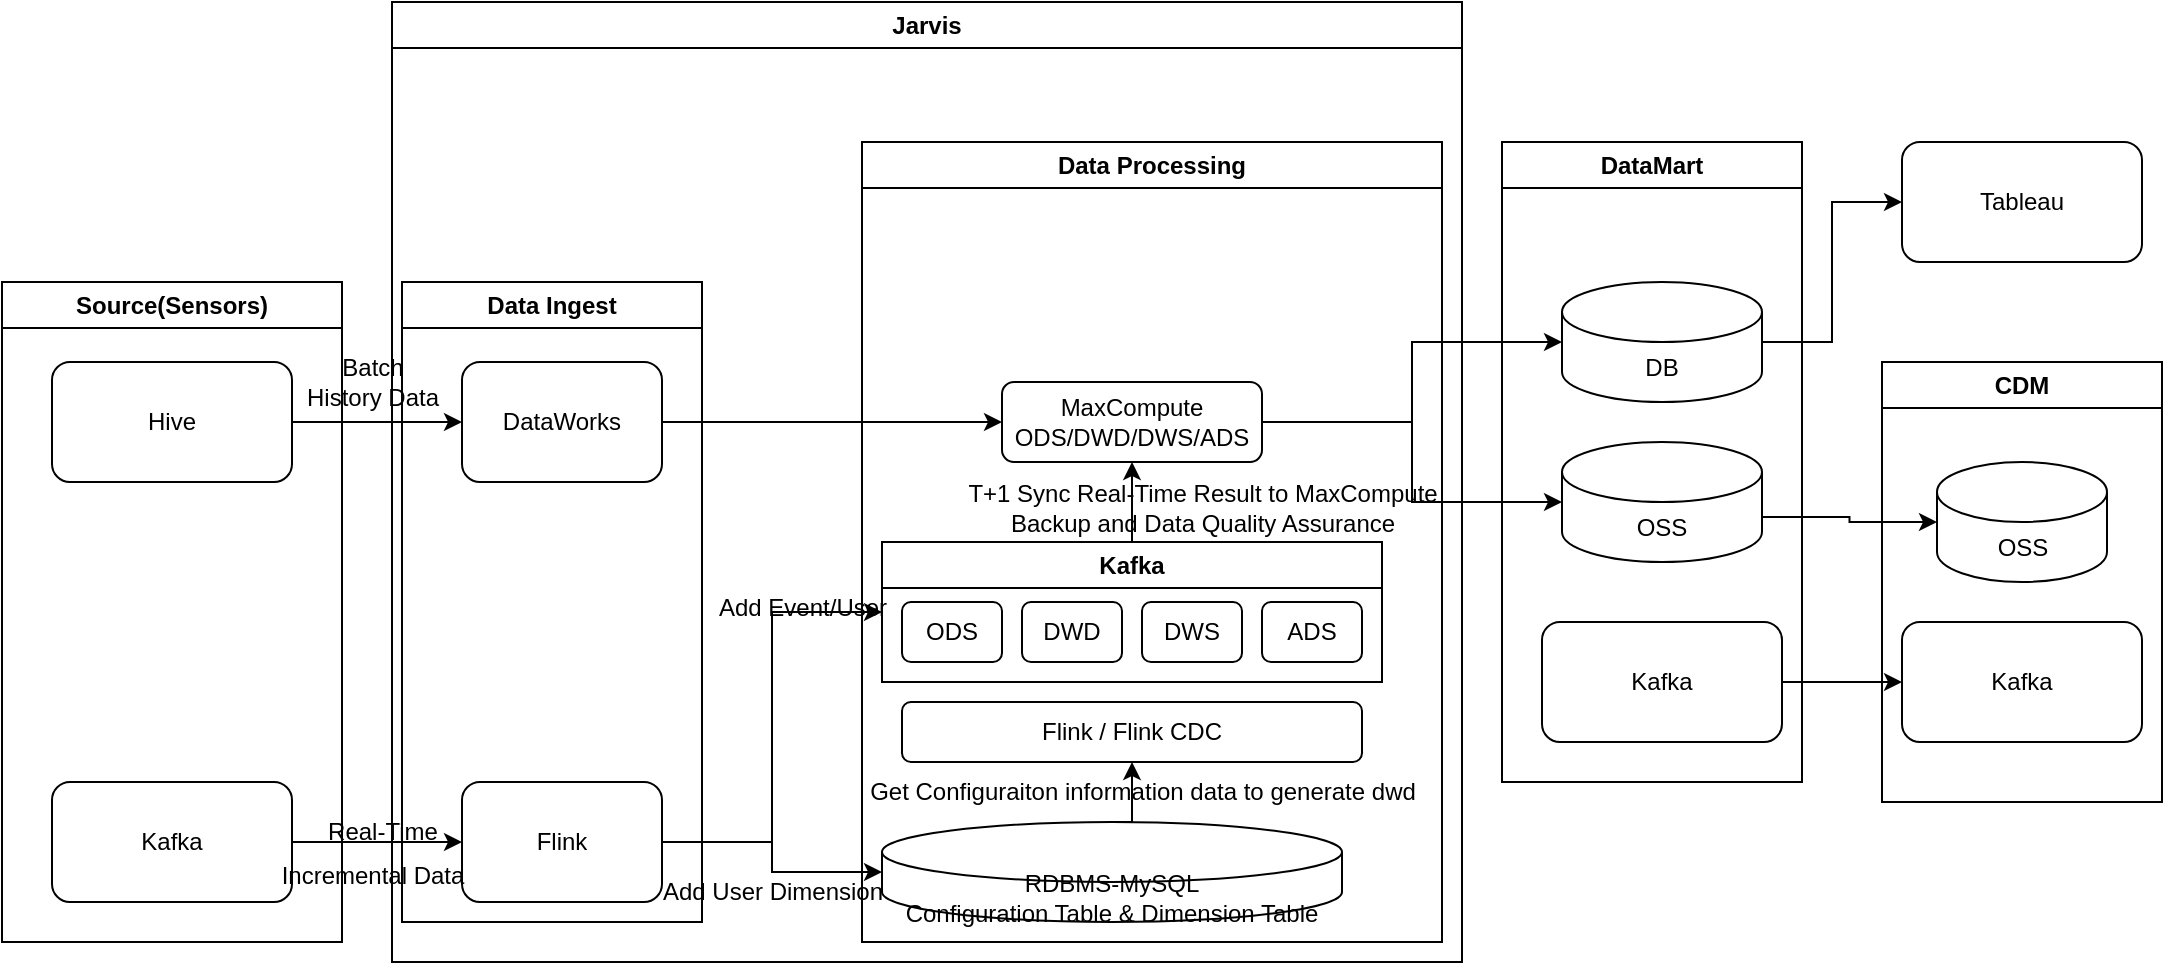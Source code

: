 <mxfile version="22.1.4" type="github">
  <diagram name="第 1 页" id="hliFrSYG5wtI27cx8HeH">
    <mxGraphModel dx="1464" dy="850" grid="1" gridSize="10" guides="1" tooltips="1" connect="1" arrows="1" fold="1" page="1" pageScale="1" pageWidth="850" pageHeight="1100" math="0" shadow="0">
      <root>
        <mxCell id="0" />
        <mxCell id="1" parent="0" />
        <mxCell id="9ZZ29q1bqQnKu1Vp3zPp-5" value="Source(Sensors)" style="swimlane;whiteSpace=wrap;html=1;" vertex="1" parent="1">
          <mxGeometry x="70" y="180" width="170" height="330" as="geometry" />
        </mxCell>
        <mxCell id="9ZZ29q1bqQnKu1Vp3zPp-6" value="Kafka" style="rounded=1;whiteSpace=wrap;html=1;" vertex="1" parent="9ZZ29q1bqQnKu1Vp3zPp-5">
          <mxGeometry x="25" y="250" width="120" height="60" as="geometry" />
        </mxCell>
        <mxCell id="9ZZ29q1bqQnKu1Vp3zPp-8" value="Hive" style="rounded=1;whiteSpace=wrap;html=1;" vertex="1" parent="9ZZ29q1bqQnKu1Vp3zPp-5">
          <mxGeometry x="25" y="40" width="120" height="60" as="geometry" />
        </mxCell>
        <mxCell id="9ZZ29q1bqQnKu1Vp3zPp-10" style="edgeStyle=orthogonalEdgeStyle;rounded=0;orthogonalLoop=1;jettySize=auto;html=1;exitX=1;exitY=0.5;exitDx=0;exitDy=0;entryX=0;entryY=0.5;entryDx=0;entryDy=0;" edge="1" parent="1" source="9ZZ29q1bqQnKu1Vp3zPp-6" target="9ZZ29q1bqQnKu1Vp3zPp-9">
          <mxGeometry relative="1" as="geometry" />
        </mxCell>
        <mxCell id="9ZZ29q1bqQnKu1Vp3zPp-11" value="Data Ingest" style="swimlane;whiteSpace=wrap;html=1;" vertex="1" parent="1">
          <mxGeometry x="270" y="180" width="150" height="320" as="geometry" />
        </mxCell>
        <mxCell id="9ZZ29q1bqQnKu1Vp3zPp-9" value="Flink" style="rounded=1;whiteSpace=wrap;html=1;" vertex="1" parent="9ZZ29q1bqQnKu1Vp3zPp-11">
          <mxGeometry x="30" y="250" width="100" height="60" as="geometry" />
        </mxCell>
        <mxCell id="9ZZ29q1bqQnKu1Vp3zPp-14" value="DataWorks" style="rounded=1;whiteSpace=wrap;html=1;" vertex="1" parent="9ZZ29q1bqQnKu1Vp3zPp-11">
          <mxGeometry x="30" y="40" width="100" height="60" as="geometry" />
        </mxCell>
        <mxCell id="9ZZ29q1bqQnKu1Vp3zPp-34" value="DataMart" style="swimlane;whiteSpace=wrap;html=1;startSize=23;" vertex="1" parent="1">
          <mxGeometry x="820" y="110" width="150" height="320" as="geometry" />
        </mxCell>
        <mxCell id="9ZZ29q1bqQnKu1Vp3zPp-47" value="DB" style="shape=cylinder3;whiteSpace=wrap;html=1;boundedLbl=1;backgroundOutline=1;size=15;" vertex="1" parent="9ZZ29q1bqQnKu1Vp3zPp-34">
          <mxGeometry x="30" y="70" width="100" height="60" as="geometry" />
        </mxCell>
        <mxCell id="9ZZ29q1bqQnKu1Vp3zPp-48" value="OSS" style="shape=cylinder3;whiteSpace=wrap;html=1;boundedLbl=1;backgroundOutline=1;size=15;" vertex="1" parent="9ZZ29q1bqQnKu1Vp3zPp-34">
          <mxGeometry x="30" y="150" width="100" height="60" as="geometry" />
        </mxCell>
        <mxCell id="9ZZ29q1bqQnKu1Vp3zPp-58" value="Kafka" style="rounded=1;whiteSpace=wrap;html=1;" vertex="1" parent="9ZZ29q1bqQnKu1Vp3zPp-34">
          <mxGeometry x="20" y="240" width="120" height="60" as="geometry" />
        </mxCell>
        <mxCell id="9ZZ29q1bqQnKu1Vp3zPp-50" value="CDM" style="swimlane;whiteSpace=wrap;html=1;startSize=23;" vertex="1" parent="1">
          <mxGeometry x="1010" y="220" width="140" height="220" as="geometry" />
        </mxCell>
        <mxCell id="9ZZ29q1bqQnKu1Vp3zPp-51" value="OSS" style="shape=cylinder3;whiteSpace=wrap;html=1;boundedLbl=1;backgroundOutline=1;size=15;" vertex="1" parent="9ZZ29q1bqQnKu1Vp3zPp-50">
          <mxGeometry x="27.5" y="50" width="85" height="60" as="geometry" />
        </mxCell>
        <mxCell id="9ZZ29q1bqQnKu1Vp3zPp-59" value="Kafka" style="rounded=1;whiteSpace=wrap;html=1;" vertex="1" parent="9ZZ29q1bqQnKu1Vp3zPp-50">
          <mxGeometry x="10" y="130" width="120" height="60" as="geometry" />
        </mxCell>
        <mxCell id="9ZZ29q1bqQnKu1Vp3zPp-57" value="Tableau" style="rounded=1;whiteSpace=wrap;html=1;" vertex="1" parent="1">
          <mxGeometry x="1020" y="110" width="120" height="60" as="geometry" />
        </mxCell>
        <mxCell id="9ZZ29q1bqQnKu1Vp3zPp-60" style="edgeStyle=orthogonalEdgeStyle;rounded=0;orthogonalLoop=1;jettySize=auto;html=1;exitX=1;exitY=0.5;exitDx=0;exitDy=0;" edge="1" parent="1" source="9ZZ29q1bqQnKu1Vp3zPp-58" target="9ZZ29q1bqQnKu1Vp3zPp-59">
          <mxGeometry relative="1" as="geometry" />
        </mxCell>
        <mxCell id="9ZZ29q1bqQnKu1Vp3zPp-61" style="edgeStyle=orthogonalEdgeStyle;rounded=0;orthogonalLoop=1;jettySize=auto;html=1;exitX=1;exitY=0;exitDx=0;exitDy=37.5;exitPerimeter=0;entryX=0;entryY=0.5;entryDx=0;entryDy=0;entryPerimeter=0;" edge="1" parent="1" source="9ZZ29q1bqQnKu1Vp3zPp-48" target="9ZZ29q1bqQnKu1Vp3zPp-51">
          <mxGeometry relative="1" as="geometry" />
        </mxCell>
        <mxCell id="9ZZ29q1bqQnKu1Vp3zPp-62" style="edgeStyle=orthogonalEdgeStyle;rounded=0;orthogonalLoop=1;jettySize=auto;html=1;exitX=1;exitY=0.5;exitDx=0;exitDy=0;exitPerimeter=0;entryX=0;entryY=0.5;entryDx=0;entryDy=0;" edge="1" parent="1" source="9ZZ29q1bqQnKu1Vp3zPp-47" target="9ZZ29q1bqQnKu1Vp3zPp-57">
          <mxGeometry relative="1" as="geometry" />
        </mxCell>
        <mxCell id="9ZZ29q1bqQnKu1Vp3zPp-64" style="edgeStyle=orthogonalEdgeStyle;rounded=0;orthogonalLoop=1;jettySize=auto;html=1;exitX=1;exitY=0.5;exitDx=0;exitDy=0;entryX=0;entryY=0.5;entryDx=0;entryDy=0;entryPerimeter=0;" edge="1" parent="1" source="9ZZ29q1bqQnKu1Vp3zPp-19" target="9ZZ29q1bqQnKu1Vp3zPp-48">
          <mxGeometry relative="1" as="geometry" />
        </mxCell>
        <mxCell id="9ZZ29q1bqQnKu1Vp3zPp-65" style="edgeStyle=orthogonalEdgeStyle;rounded=0;orthogonalLoop=1;jettySize=auto;html=1;exitX=1;exitY=0.5;exitDx=0;exitDy=0;entryX=0;entryY=0.5;entryDx=0;entryDy=0;entryPerimeter=0;" edge="1" parent="1" source="9ZZ29q1bqQnKu1Vp3zPp-19" target="9ZZ29q1bqQnKu1Vp3zPp-47">
          <mxGeometry relative="1" as="geometry" />
        </mxCell>
        <mxCell id="9ZZ29q1bqQnKu1Vp3zPp-66" value="T+1 Sync Real-Time Result to MaxCompute&lt;br&gt;Backup and Data Quality Assurance" style="text;html=1;align=center;verticalAlign=middle;resizable=0;points=[];autosize=1;strokeColor=none;fillColor=none;" vertex="1" parent="1">
          <mxGeometry x="540" y="273" width="260" height="40" as="geometry" />
        </mxCell>
        <mxCell id="9ZZ29q1bqQnKu1Vp3zPp-67" style="edgeStyle=orthogonalEdgeStyle;rounded=0;orthogonalLoop=1;jettySize=auto;html=1;exitX=1;exitY=0.5;exitDx=0;exitDy=0;entryX=0;entryY=0.5;entryDx=0;entryDy=0;" edge="1" parent="1" source="9ZZ29q1bqQnKu1Vp3zPp-9" target="9ZZ29q1bqQnKu1Vp3zPp-27">
          <mxGeometry relative="1" as="geometry" />
        </mxCell>
        <mxCell id="9ZZ29q1bqQnKu1Vp3zPp-68" style="edgeStyle=orthogonalEdgeStyle;rounded=0;orthogonalLoop=1;jettySize=auto;html=1;exitX=1;exitY=0.5;exitDx=0;exitDy=0;entryX=0;entryY=0.5;entryDx=0;entryDy=0;entryPerimeter=0;" edge="1" parent="1" source="9ZZ29q1bqQnKu1Vp3zPp-9" target="9ZZ29q1bqQnKu1Vp3zPp-23">
          <mxGeometry relative="1" as="geometry" />
        </mxCell>
        <mxCell id="9ZZ29q1bqQnKu1Vp3zPp-69" value="Add Event/User" style="text;html=1;align=center;verticalAlign=middle;resizable=0;points=[];autosize=1;strokeColor=none;fillColor=none;" vertex="1" parent="1">
          <mxGeometry x="415" y="328" width="110" height="30" as="geometry" />
        </mxCell>
        <mxCell id="9ZZ29q1bqQnKu1Vp3zPp-72" value="Add User Dimension" style="text;html=1;align=center;verticalAlign=middle;resizable=0;points=[];autosize=1;strokeColor=none;fillColor=none;" vertex="1" parent="1">
          <mxGeometry x="390" y="470" width="130" height="30" as="geometry" />
        </mxCell>
        <mxCell id="9ZZ29q1bqQnKu1Vp3zPp-73" value="Real-Time" style="text;html=1;align=center;verticalAlign=middle;resizable=0;points=[];autosize=1;strokeColor=none;fillColor=none;" vertex="1" parent="1">
          <mxGeometry x="220" y="440" width="80" height="30" as="geometry" />
        </mxCell>
        <mxCell id="9ZZ29q1bqQnKu1Vp3zPp-75" style="edgeStyle=orthogonalEdgeStyle;rounded=0;orthogonalLoop=1;jettySize=auto;html=1;exitX=1;exitY=0.5;exitDx=0;exitDy=0;entryX=0;entryY=0.5;entryDx=0;entryDy=0;" edge="1" parent="1" source="9ZZ29q1bqQnKu1Vp3zPp-8" target="9ZZ29q1bqQnKu1Vp3zPp-14">
          <mxGeometry relative="1" as="geometry" />
        </mxCell>
        <mxCell id="9ZZ29q1bqQnKu1Vp3zPp-76" value="Batch&lt;br&gt;History Data" style="text;html=1;align=center;verticalAlign=middle;resizable=0;points=[];autosize=1;strokeColor=none;fillColor=none;" vertex="1" parent="1">
          <mxGeometry x="210" y="210" width="90" height="40" as="geometry" />
        </mxCell>
        <mxCell id="9ZZ29q1bqQnKu1Vp3zPp-74" value="Incremental Data" style="text;html=1;align=center;verticalAlign=middle;resizable=0;points=[];autosize=1;strokeColor=none;fillColor=none;" vertex="1" parent="1">
          <mxGeometry x="200" y="462" width="110" height="30" as="geometry" />
        </mxCell>
        <mxCell id="9ZZ29q1bqQnKu1Vp3zPp-78" value="Jarvis" style="swimlane;whiteSpace=wrap;html=1;" vertex="1" parent="1">
          <mxGeometry x="265" y="40" width="535" height="480" as="geometry" />
        </mxCell>
        <mxCell id="9ZZ29q1bqQnKu1Vp3zPp-17" value="Data Processing" style="swimlane;whiteSpace=wrap;html=1;startSize=23;" vertex="1" parent="9ZZ29q1bqQnKu1Vp3zPp-78">
          <mxGeometry x="235" y="70" width="290" height="400" as="geometry" />
        </mxCell>
        <mxCell id="9ZZ29q1bqQnKu1Vp3zPp-18" value="ODS" style="rounded=1;whiteSpace=wrap;html=1;" vertex="1" parent="9ZZ29q1bqQnKu1Vp3zPp-17">
          <mxGeometry x="20" y="230" width="50" height="30" as="geometry" />
        </mxCell>
        <mxCell id="9ZZ29q1bqQnKu1Vp3zPp-19" value="MaxCompute&lt;br&gt;ODS/DWD/DWS/ADS" style="rounded=1;whiteSpace=wrap;html=1;" vertex="1" parent="9ZZ29q1bqQnKu1Vp3zPp-17">
          <mxGeometry x="70" y="120" width="130" height="40" as="geometry" />
        </mxCell>
        <mxCell id="9ZZ29q1bqQnKu1Vp3zPp-22" value="Flink / Flink CDC" style="rounded=1;whiteSpace=wrap;html=1;" vertex="1" parent="9ZZ29q1bqQnKu1Vp3zPp-17">
          <mxGeometry x="20" y="280" width="230" height="30" as="geometry" />
        </mxCell>
        <mxCell id="9ZZ29q1bqQnKu1Vp3zPp-24" style="edgeStyle=orthogonalEdgeStyle;rounded=0;orthogonalLoop=1;jettySize=auto;html=1;exitX=0.5;exitY=0;exitDx=0;exitDy=0;exitPerimeter=0;entryX=0.5;entryY=1;entryDx=0;entryDy=0;" edge="1" parent="9ZZ29q1bqQnKu1Vp3zPp-17" source="9ZZ29q1bqQnKu1Vp3zPp-23" target="9ZZ29q1bqQnKu1Vp3zPp-22">
          <mxGeometry relative="1" as="geometry" />
        </mxCell>
        <mxCell id="9ZZ29q1bqQnKu1Vp3zPp-23" value="RDBMS-MySQL&lt;br&gt;Configuration Table &amp;amp; Dimension Table" style="shape=cylinder3;whiteSpace=wrap;html=1;boundedLbl=1;backgroundOutline=1;size=15;" vertex="1" parent="9ZZ29q1bqQnKu1Vp3zPp-17">
          <mxGeometry x="10" y="340" width="230" height="50" as="geometry" />
        </mxCell>
        <mxCell id="9ZZ29q1bqQnKu1Vp3zPp-25" value="Get Configuraiton information data to generate dwd" style="text;html=1;align=center;verticalAlign=middle;resizable=0;points=[];autosize=1;strokeColor=none;fillColor=none;" vertex="1" parent="9ZZ29q1bqQnKu1Vp3zPp-17">
          <mxGeometry x="-10" y="310" width="300" height="30" as="geometry" />
        </mxCell>
        <mxCell id="9ZZ29q1bqQnKu1Vp3zPp-63" style="edgeStyle=orthogonalEdgeStyle;rounded=0;orthogonalLoop=1;jettySize=auto;html=1;exitX=0.5;exitY=0;exitDx=0;exitDy=0;entryX=0.5;entryY=1;entryDx=0;entryDy=0;" edge="1" parent="9ZZ29q1bqQnKu1Vp3zPp-17" source="9ZZ29q1bqQnKu1Vp3zPp-27" target="9ZZ29q1bqQnKu1Vp3zPp-19">
          <mxGeometry relative="1" as="geometry" />
        </mxCell>
        <mxCell id="9ZZ29q1bqQnKu1Vp3zPp-27" value="Kafka" style="swimlane;whiteSpace=wrap;html=1;" vertex="1" parent="9ZZ29q1bqQnKu1Vp3zPp-17">
          <mxGeometry x="10" y="200" width="250" height="70" as="geometry" />
        </mxCell>
        <mxCell id="9ZZ29q1bqQnKu1Vp3zPp-21" value="DWD" style="rounded=1;whiteSpace=wrap;html=1;" vertex="1" parent="9ZZ29q1bqQnKu1Vp3zPp-27">
          <mxGeometry x="70" y="30" width="50" height="30" as="geometry" />
        </mxCell>
        <mxCell id="9ZZ29q1bqQnKu1Vp3zPp-20" value="DWS" style="rounded=1;whiteSpace=wrap;html=1;" vertex="1" parent="9ZZ29q1bqQnKu1Vp3zPp-27">
          <mxGeometry x="130" y="30" width="50" height="30" as="geometry" />
        </mxCell>
        <mxCell id="9ZZ29q1bqQnKu1Vp3zPp-33" value="ADS" style="rounded=1;whiteSpace=wrap;html=1;" vertex="1" parent="9ZZ29q1bqQnKu1Vp3zPp-27">
          <mxGeometry x="190" y="30" width="50" height="30" as="geometry" />
        </mxCell>
        <mxCell id="9ZZ29q1bqQnKu1Vp3zPp-79" style="edgeStyle=orthogonalEdgeStyle;rounded=0;orthogonalLoop=1;jettySize=auto;html=1;exitX=1;exitY=0.5;exitDx=0;exitDy=0;entryX=0;entryY=0.5;entryDx=0;entryDy=0;" edge="1" parent="1" source="9ZZ29q1bqQnKu1Vp3zPp-14" target="9ZZ29q1bqQnKu1Vp3zPp-19">
          <mxGeometry relative="1" as="geometry" />
        </mxCell>
      </root>
    </mxGraphModel>
  </diagram>
</mxfile>
